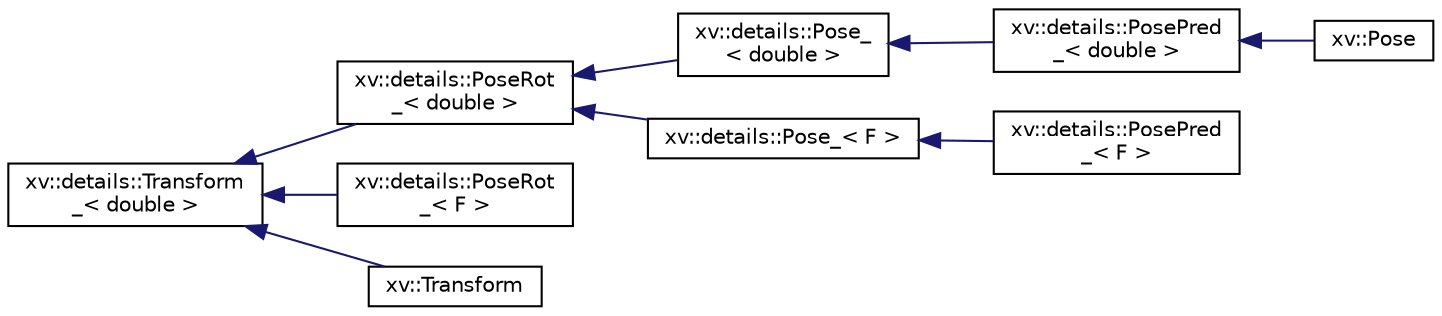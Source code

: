 digraph "Graphical Class Hierarchy"
{
 // LATEX_PDF_SIZE
  edge [fontname="Helvetica",fontsize="10",labelfontname="Helvetica",labelfontsize="10"];
  node [fontname="Helvetica",fontsize="10",shape=record];
  rankdir="LR";
  Node0 [label="xv::details::Transform\l_\< double \>",height=0.2,width=0.4,color="black", fillcolor="white", style="filled",URL="$classxv_1_1details_1_1Transform__.html",tooltip=" "];
  Node0 -> Node1 [dir="back",color="midnightblue",fontsize="10",style="solid",fontname="Helvetica"];
  Node1 [label="xv::details::PoseRot\l_\< double \>",height=0.2,width=0.4,color="black", fillcolor="white", style="filled",URL="$classxv_1_1details_1_1PoseRot__.html",tooltip=" "];
  Node1 -> Node2 [dir="back",color="midnightblue",fontsize="10",style="solid",fontname="Helvetica"];
  Node2 [label="xv::details::Pose_\l\< double \>",height=0.2,width=0.4,color="black", fillcolor="white", style="filled",URL="$classxv_1_1details_1_1Pose__.html",tooltip=" "];
  Node2 -> Node3 [dir="back",color="midnightblue",fontsize="10",style="solid",fontname="Helvetica"];
  Node3 [label="xv::details::PosePred\l_\< double \>",height=0.2,width=0.4,color="black", fillcolor="white", style="filled",URL="$classxv_1_1details_1_1PosePred__.html",tooltip=" "];
  Node3 -> Node4 [dir="back",color="midnightblue",fontsize="10",style="solid",fontname="Helvetica"];
  Node4 [label="xv::Pose",height=0.2,width=0.4,color="black", fillcolor="white", style="filled",URL="$structxv_1_1Pose.html",tooltip="Class representing a 6dof pose at a timestamp with a linear model for prediction."];
  Node1 -> Node5 [dir="back",color="midnightblue",fontsize="10",style="solid",fontname="Helvetica"];
  Node5 [label="xv::details::Pose_\< F \>",height=0.2,width=0.4,color="black", fillcolor="white", style="filled",URL="$classxv_1_1details_1_1Pose__.html",tooltip=" "];
  Node5 -> Node6 [dir="back",color="midnightblue",fontsize="10",style="solid",fontname="Helvetica"];
  Node6 [label="xv::details::PosePred\l_\< F \>",height=0.2,width=0.4,color="black", fillcolor="white", style="filled",URL="$classxv_1_1details_1_1PosePred__.html",tooltip=" "];
  Node0 -> Node7 [dir="back",color="midnightblue",fontsize="10",style="solid",fontname="Helvetica"];
  Node7 [label="xv::details::PoseRot\l_\< F \>",height=0.2,width=0.4,color="black", fillcolor="white", style="filled",URL="$classxv_1_1details_1_1PoseRot__.html",tooltip=" "];
  Node0 -> Node8 [dir="back",color="midnightblue",fontsize="10",style="solid",fontname="Helvetica"];
  Node8 [label="xv::Transform",height=0.2,width=0.4,color="black", fillcolor="white", style="filled",URL="$structxv_1_1Transform.html",tooltip="Represents a transformation (or pose) with translation and rotation matrix."];
}
